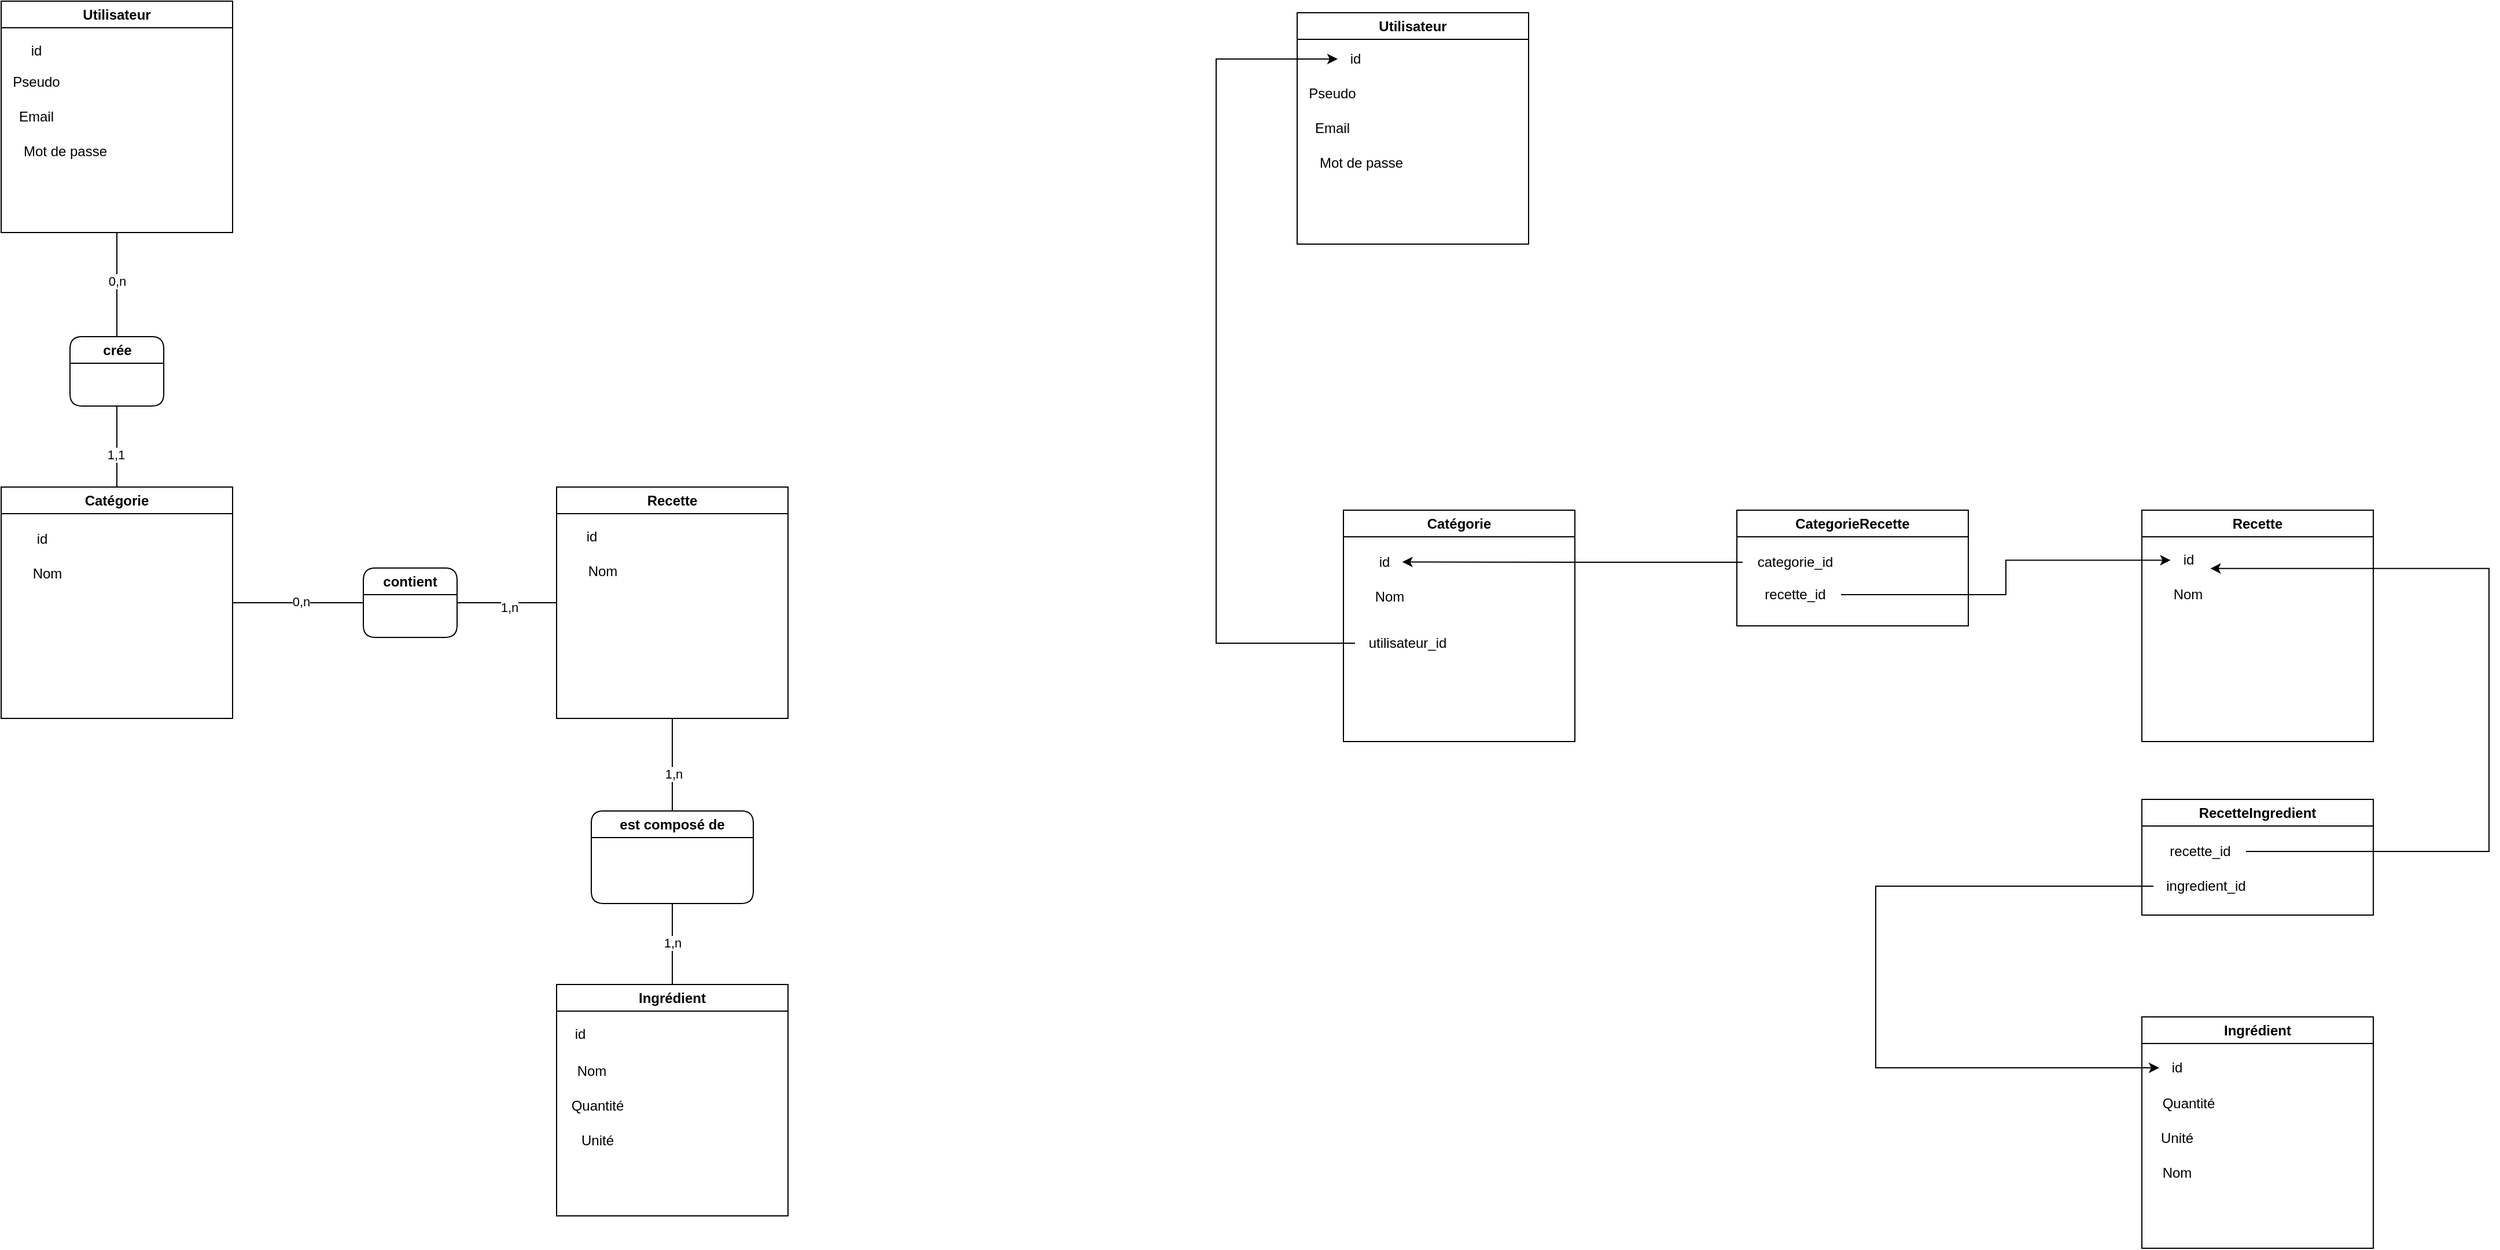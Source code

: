 <mxfile version="21.6.6" type="device">
  <diagram name="Page-1" id="_dvXGfb29JDtZ3oWXpdX">
    <mxGraphModel dx="1562" dy="1664" grid="1" gridSize="10" guides="1" tooltips="1" connect="1" arrows="1" fold="1" page="1" pageScale="1" pageWidth="583" pageHeight="827" math="0" shadow="0">
      <root>
        <mxCell id="0" />
        <mxCell id="1" parent="0" />
        <mxCell id="wzmLlQwzgpNU3i6aqP-N-2" value="Catégorie" style="swimlane;whiteSpace=wrap;html=1;startSize=23;" vertex="1" parent="1">
          <mxGeometry x="60" y="310" width="200" height="200" as="geometry" />
        </mxCell>
        <mxCell id="wzmLlQwzgpNU3i6aqP-N-22" value="Nom" style="text;html=1;strokeColor=none;fillColor=none;align=center;verticalAlign=middle;whiteSpace=wrap;rounded=0;" vertex="1" parent="wzmLlQwzgpNU3i6aqP-N-2">
          <mxGeometry x="10" y="60" width="60" height="30" as="geometry" />
        </mxCell>
        <mxCell id="wzmLlQwzgpNU3i6aqP-N-90" value="id" style="text;html=1;align=center;verticalAlign=middle;resizable=0;points=[];autosize=1;strokeColor=none;fillColor=none;" vertex="1" parent="wzmLlQwzgpNU3i6aqP-N-2">
          <mxGeometry x="20" y="30" width="30" height="30" as="geometry" />
        </mxCell>
        <mxCell id="wzmLlQwzgpNU3i6aqP-N-3" value="Recette" style="swimlane;whiteSpace=wrap;html=1;startSize=23;" vertex="1" parent="1">
          <mxGeometry x="540" y="310" width="200" height="200" as="geometry" />
        </mxCell>
        <mxCell id="wzmLlQwzgpNU3i6aqP-N-23" value="Nom" style="text;html=1;strokeColor=none;fillColor=none;align=center;verticalAlign=middle;whiteSpace=wrap;rounded=0;" vertex="1" parent="wzmLlQwzgpNU3i6aqP-N-3">
          <mxGeometry x="10" y="58" width="60" height="30" as="geometry" />
        </mxCell>
        <mxCell id="wzmLlQwzgpNU3i6aqP-N-5" style="edgeStyle=orthogonalEdgeStyle;rounded=0;orthogonalLoop=1;jettySize=auto;html=1;entryX=0;entryY=0.5;entryDx=0;entryDy=0;endArrow=none;endFill=0;" edge="1" parent="1" source="wzmLlQwzgpNU3i6aqP-N-4" target="wzmLlQwzgpNU3i6aqP-N-3">
          <mxGeometry relative="1" as="geometry" />
        </mxCell>
        <mxCell id="wzmLlQwzgpNU3i6aqP-N-36" value="1,n" style="edgeLabel;html=1;align=center;verticalAlign=middle;resizable=0;points=[];" vertex="1" connectable="0" parent="wzmLlQwzgpNU3i6aqP-N-5">
          <mxGeometry x="0.113" y="-2" relative="1" as="geometry">
            <mxPoint x="-3" y="2" as="offset" />
          </mxGeometry>
        </mxCell>
        <mxCell id="wzmLlQwzgpNU3i6aqP-N-6" style="edgeStyle=orthogonalEdgeStyle;rounded=0;orthogonalLoop=1;jettySize=auto;html=1;entryX=1;entryY=0.5;entryDx=0;entryDy=0;endArrow=none;endFill=0;" edge="1" parent="1" source="wzmLlQwzgpNU3i6aqP-N-4" target="wzmLlQwzgpNU3i6aqP-N-2">
          <mxGeometry relative="1" as="geometry" />
        </mxCell>
        <mxCell id="wzmLlQwzgpNU3i6aqP-N-37" value="0,n" style="edgeLabel;html=1;align=center;verticalAlign=middle;resizable=0;points=[];" vertex="1" connectable="0" parent="wzmLlQwzgpNU3i6aqP-N-6">
          <mxGeometry x="-0.044" y="-1" relative="1" as="geometry">
            <mxPoint as="offset" />
          </mxGeometry>
        </mxCell>
        <mxCell id="wzmLlQwzgpNU3i6aqP-N-4" value="contient" style="swimlane;whiteSpace=wrap;html=1;rounded=1;startSize=23;" vertex="1" parent="1">
          <mxGeometry x="373" y="380" width="81" height="60" as="geometry" />
        </mxCell>
        <mxCell id="wzmLlQwzgpNU3i6aqP-N-7" value="Ingrédient" style="swimlane;whiteSpace=wrap;html=1;" vertex="1" parent="1">
          <mxGeometry x="540" y="740" width="200" height="200" as="geometry" />
        </mxCell>
        <mxCell id="wzmLlQwzgpNU3i6aqP-N-27" value="Nom" style="text;html=1;align=center;verticalAlign=middle;resizable=0;points=[];autosize=1;strokeColor=none;fillColor=none;" vertex="1" parent="wzmLlQwzgpNU3i6aqP-N-7">
          <mxGeometry x="5" y="60" width="50" height="30" as="geometry" />
        </mxCell>
        <mxCell id="wzmLlQwzgpNU3i6aqP-N-63" value="Quantité" style="text;html=1;align=center;verticalAlign=middle;resizable=0;points=[];autosize=1;strokeColor=none;fillColor=none;" vertex="1" parent="wzmLlQwzgpNU3i6aqP-N-7">
          <mxGeometry y="90" width="70" height="30" as="geometry" />
        </mxCell>
        <mxCell id="wzmLlQwzgpNU3i6aqP-N-64" value="Unité" style="text;html=1;align=center;verticalAlign=middle;resizable=0;points=[];autosize=1;strokeColor=none;fillColor=none;" vertex="1" parent="wzmLlQwzgpNU3i6aqP-N-7">
          <mxGeometry x="10" y="120" width="50" height="30" as="geometry" />
        </mxCell>
        <mxCell id="wzmLlQwzgpNU3i6aqP-N-10" style="edgeStyle=orthogonalEdgeStyle;rounded=0;orthogonalLoop=1;jettySize=auto;html=1;endArrow=none;endFill=0;" edge="1" parent="1" source="wzmLlQwzgpNU3i6aqP-N-8" target="wzmLlQwzgpNU3i6aqP-N-7">
          <mxGeometry relative="1" as="geometry" />
        </mxCell>
        <mxCell id="wzmLlQwzgpNU3i6aqP-N-41" value="1,n" style="edgeLabel;html=1;align=center;verticalAlign=middle;resizable=0;points=[];" vertex="1" connectable="0" parent="wzmLlQwzgpNU3i6aqP-N-10">
          <mxGeometry x="0.203" y="3" relative="1" as="geometry">
            <mxPoint x="-3" y="-8" as="offset" />
          </mxGeometry>
        </mxCell>
        <mxCell id="wzmLlQwzgpNU3i6aqP-N-16" style="edgeStyle=orthogonalEdgeStyle;rounded=0;orthogonalLoop=1;jettySize=auto;html=1;entryX=0.5;entryY=1;entryDx=0;entryDy=0;endArrow=none;endFill=0;" edge="1" parent="1" source="wzmLlQwzgpNU3i6aqP-N-8" target="wzmLlQwzgpNU3i6aqP-N-3">
          <mxGeometry relative="1" as="geometry" />
        </mxCell>
        <mxCell id="wzmLlQwzgpNU3i6aqP-N-40" value="1,n" style="edgeLabel;html=1;align=center;verticalAlign=middle;resizable=0;points=[];" vertex="1" connectable="0" parent="wzmLlQwzgpNU3i6aqP-N-16">
          <mxGeometry x="-0.189" y="-2" relative="1" as="geometry">
            <mxPoint x="-1" as="offset" />
          </mxGeometry>
        </mxCell>
        <mxCell id="wzmLlQwzgpNU3i6aqP-N-8" value="est composé de" style="swimlane;whiteSpace=wrap;html=1;rounded=1;startSize=23;" vertex="1" parent="1">
          <mxGeometry x="570" y="590" width="140" height="80" as="geometry" />
        </mxCell>
        <mxCell id="wzmLlQwzgpNU3i6aqP-N-11" value="Utilisateur" style="swimlane;whiteSpace=wrap;html=1;" vertex="1" parent="1">
          <mxGeometry x="60" y="-110" width="200" height="200" as="geometry" />
        </mxCell>
        <mxCell id="wzmLlQwzgpNU3i6aqP-N-34" value="Email" style="text;html=1;align=center;verticalAlign=middle;resizable=0;points=[];autosize=1;strokeColor=none;fillColor=none;" vertex="1" parent="wzmLlQwzgpNU3i6aqP-N-11">
          <mxGeometry x="5" y="85" width="50" height="30" as="geometry" />
        </mxCell>
        <mxCell id="wzmLlQwzgpNU3i6aqP-N-33" value="Pseudo" style="text;html=1;align=center;verticalAlign=middle;resizable=0;points=[];autosize=1;strokeColor=none;fillColor=none;" vertex="1" parent="wzmLlQwzgpNU3i6aqP-N-11">
          <mxGeometry y="55" width="60" height="30" as="geometry" />
        </mxCell>
        <mxCell id="wzmLlQwzgpNU3i6aqP-N-35" value="Mot de passe" style="text;html=1;align=center;verticalAlign=middle;resizable=0;points=[];autosize=1;strokeColor=none;fillColor=none;" vertex="1" parent="wzmLlQwzgpNU3i6aqP-N-11">
          <mxGeometry x="5" y="115" width="100" height="30" as="geometry" />
        </mxCell>
        <mxCell id="wzmLlQwzgpNU3i6aqP-N-14" style="edgeStyle=orthogonalEdgeStyle;rounded=0;orthogonalLoop=1;jettySize=auto;html=1;entryX=0.5;entryY=1;entryDx=0;entryDy=0;endArrow=none;endFill=0;" edge="1" parent="1" source="wzmLlQwzgpNU3i6aqP-N-13" target="wzmLlQwzgpNU3i6aqP-N-11">
          <mxGeometry relative="1" as="geometry" />
        </mxCell>
        <mxCell id="wzmLlQwzgpNU3i6aqP-N-38" value="0,n" style="edgeLabel;html=1;align=center;verticalAlign=middle;resizable=0;points=[];" vertex="1" connectable="0" parent="wzmLlQwzgpNU3i6aqP-N-14">
          <mxGeometry x="0.07" relative="1" as="geometry">
            <mxPoint as="offset" />
          </mxGeometry>
        </mxCell>
        <mxCell id="wzmLlQwzgpNU3i6aqP-N-15" style="edgeStyle=orthogonalEdgeStyle;rounded=0;orthogonalLoop=1;jettySize=auto;html=1;entryX=0.5;entryY=0;entryDx=0;entryDy=0;endArrow=none;endFill=0;" edge="1" parent="1" source="wzmLlQwzgpNU3i6aqP-N-13" target="wzmLlQwzgpNU3i6aqP-N-2">
          <mxGeometry relative="1" as="geometry" />
        </mxCell>
        <mxCell id="wzmLlQwzgpNU3i6aqP-N-39" value="1,1" style="edgeLabel;html=1;align=center;verticalAlign=middle;resizable=0;points=[];" vertex="1" connectable="0" parent="wzmLlQwzgpNU3i6aqP-N-15">
          <mxGeometry x="0.196" y="-1" relative="1" as="geometry">
            <mxPoint as="offset" />
          </mxGeometry>
        </mxCell>
        <mxCell id="wzmLlQwzgpNU3i6aqP-N-13" value="crée" style="swimlane;whiteSpace=wrap;html=1;rounded=1;startSize=23;" vertex="1" parent="1">
          <mxGeometry x="119.5" y="180" width="81" height="60" as="geometry" />
        </mxCell>
        <mxCell id="wzmLlQwzgpNU3i6aqP-N-89" value="id" style="text;html=1;align=center;verticalAlign=middle;resizable=0;points=[];autosize=1;strokeColor=none;fillColor=none;" vertex="1" parent="1">
          <mxGeometry x="75" y="-82" width="30" height="30" as="geometry" />
        </mxCell>
        <mxCell id="wzmLlQwzgpNU3i6aqP-N-91" value="id" style="text;html=1;align=center;verticalAlign=middle;resizable=0;points=[];autosize=1;strokeColor=none;fillColor=none;" vertex="1" parent="1">
          <mxGeometry x="555" y="338" width="30" height="30" as="geometry" />
        </mxCell>
        <mxCell id="wzmLlQwzgpNU3i6aqP-N-92" value="id" style="text;html=1;align=center;verticalAlign=middle;resizable=0;points=[];autosize=1;strokeColor=none;fillColor=none;" vertex="1" parent="1">
          <mxGeometry x="545" y="768" width="30" height="30" as="geometry" />
        </mxCell>
        <mxCell id="wzmLlQwzgpNU3i6aqP-N-93" value="Utilisateur" style="swimlane;whiteSpace=wrap;html=1;" vertex="1" parent="1">
          <mxGeometry x="1180" y="-100" width="200" height="200" as="geometry" />
        </mxCell>
        <mxCell id="wzmLlQwzgpNU3i6aqP-N-94" value="Email" style="text;html=1;align=center;verticalAlign=middle;resizable=0;points=[];autosize=1;strokeColor=none;fillColor=none;" vertex="1" parent="wzmLlQwzgpNU3i6aqP-N-93">
          <mxGeometry x="5" y="85" width="50" height="30" as="geometry" />
        </mxCell>
        <mxCell id="wzmLlQwzgpNU3i6aqP-N-95" value="Pseudo" style="text;html=1;align=center;verticalAlign=middle;resizable=0;points=[];autosize=1;strokeColor=none;fillColor=none;" vertex="1" parent="wzmLlQwzgpNU3i6aqP-N-93">
          <mxGeometry y="55" width="60" height="30" as="geometry" />
        </mxCell>
        <mxCell id="wzmLlQwzgpNU3i6aqP-N-96" value="Mot de passe" style="text;html=1;align=center;verticalAlign=middle;resizable=0;points=[];autosize=1;strokeColor=none;fillColor=none;" vertex="1" parent="wzmLlQwzgpNU3i6aqP-N-93">
          <mxGeometry x="5" y="115" width="100" height="30" as="geometry" />
        </mxCell>
        <mxCell id="wzmLlQwzgpNU3i6aqP-N-120" value="id" style="text;html=1;align=center;verticalAlign=middle;resizable=0;points=[];autosize=1;strokeColor=none;fillColor=none;" vertex="1" parent="wzmLlQwzgpNU3i6aqP-N-93">
          <mxGeometry x="35" y="25" width="30" height="30" as="geometry" />
        </mxCell>
        <mxCell id="wzmLlQwzgpNU3i6aqP-N-97" value="Catégorie" style="swimlane;whiteSpace=wrap;html=1;startSize=23;" vertex="1" parent="1">
          <mxGeometry x="1220" y="330" width="200" height="200" as="geometry" />
        </mxCell>
        <mxCell id="wzmLlQwzgpNU3i6aqP-N-98" value="Nom" style="text;html=1;strokeColor=none;fillColor=none;align=center;verticalAlign=middle;whiteSpace=wrap;rounded=0;" vertex="1" parent="wzmLlQwzgpNU3i6aqP-N-97">
          <mxGeometry x="10" y="60" width="60" height="30" as="geometry" />
        </mxCell>
        <mxCell id="wzmLlQwzgpNU3i6aqP-N-118" value="utilisateur_id" style="text;html=1;align=center;verticalAlign=middle;resizable=0;points=[];autosize=1;strokeColor=none;fillColor=none;" vertex="1" parent="wzmLlQwzgpNU3i6aqP-N-97">
          <mxGeometry x="10" y="100" width="90" height="30" as="geometry" />
        </mxCell>
        <mxCell id="wzmLlQwzgpNU3i6aqP-N-122" value="id" style="text;html=1;align=center;verticalAlign=middle;resizable=0;points=[];autosize=1;strokeColor=none;fillColor=none;" vertex="1" parent="wzmLlQwzgpNU3i6aqP-N-97">
          <mxGeometry x="20" y="30" width="30" height="30" as="geometry" />
        </mxCell>
        <mxCell id="wzmLlQwzgpNU3i6aqP-N-100" value="Recette" style="swimlane;whiteSpace=wrap;html=1;startSize=23;" vertex="1" parent="1">
          <mxGeometry x="1910" y="330" width="200" height="200" as="geometry" />
        </mxCell>
        <mxCell id="wzmLlQwzgpNU3i6aqP-N-101" value="Nom" style="text;html=1;strokeColor=none;fillColor=none;align=center;verticalAlign=middle;whiteSpace=wrap;rounded=0;" vertex="1" parent="wzmLlQwzgpNU3i6aqP-N-100">
          <mxGeometry x="10" y="58" width="60" height="30" as="geometry" />
        </mxCell>
        <mxCell id="wzmLlQwzgpNU3i6aqP-N-124" value="id" style="text;html=1;align=center;verticalAlign=middle;resizable=0;points=[];autosize=1;strokeColor=none;fillColor=none;" vertex="1" parent="wzmLlQwzgpNU3i6aqP-N-100">
          <mxGeometry x="25" y="28" width="30" height="30" as="geometry" />
        </mxCell>
        <mxCell id="wzmLlQwzgpNU3i6aqP-N-102" value="Ingrédient" style="swimlane;whiteSpace=wrap;html=1;" vertex="1" parent="1">
          <mxGeometry x="1910" y="768" width="200" height="200" as="geometry" />
        </mxCell>
        <mxCell id="wzmLlQwzgpNU3i6aqP-N-103" value="Nom" style="text;html=1;align=center;verticalAlign=middle;resizable=0;points=[];autosize=1;strokeColor=none;fillColor=none;" vertex="1" parent="wzmLlQwzgpNU3i6aqP-N-102">
          <mxGeometry x="5" y="120" width="50" height="30" as="geometry" />
        </mxCell>
        <mxCell id="wzmLlQwzgpNU3i6aqP-N-104" value="Quantité" style="text;html=1;align=center;verticalAlign=middle;resizable=0;points=[];autosize=1;strokeColor=none;fillColor=none;" vertex="1" parent="wzmLlQwzgpNU3i6aqP-N-102">
          <mxGeometry x="5" y="60" width="70" height="30" as="geometry" />
        </mxCell>
        <mxCell id="wzmLlQwzgpNU3i6aqP-N-105" value="Unité" style="text;html=1;align=center;verticalAlign=middle;resizable=0;points=[];autosize=1;strokeColor=none;fillColor=none;" vertex="1" parent="wzmLlQwzgpNU3i6aqP-N-102">
          <mxGeometry x="5" y="90" width="50" height="30" as="geometry" />
        </mxCell>
        <mxCell id="wzmLlQwzgpNU3i6aqP-N-108" value="id" style="text;html=1;align=center;verticalAlign=middle;resizable=0;points=[];autosize=1;strokeColor=none;fillColor=none;" vertex="1" parent="wzmLlQwzgpNU3i6aqP-N-102">
          <mxGeometry x="15" y="29" width="30" height="30" as="geometry" />
        </mxCell>
        <mxCell id="wzmLlQwzgpNU3i6aqP-N-121" value="" style="edgeStyle=orthogonalEdgeStyle;rounded=0;orthogonalLoop=1;jettySize=auto;html=1;" edge="1" parent="1" source="wzmLlQwzgpNU3i6aqP-N-118" target="wzmLlQwzgpNU3i6aqP-N-120">
          <mxGeometry relative="1" as="geometry">
            <Array as="points">
              <mxPoint x="1110" y="445" />
              <mxPoint x="1110" y="-60" />
            </Array>
          </mxGeometry>
        </mxCell>
        <mxCell id="wzmLlQwzgpNU3i6aqP-N-125" value="CategorieRecette" style="swimlane;whiteSpace=wrap;html=1;" vertex="1" parent="1">
          <mxGeometry x="1560" y="330" width="200" height="100" as="geometry" />
        </mxCell>
        <mxCell id="wzmLlQwzgpNU3i6aqP-N-129" value="categorie_id" style="text;html=1;align=center;verticalAlign=middle;resizable=0;points=[];autosize=1;strokeColor=none;fillColor=none;" vertex="1" parent="wzmLlQwzgpNU3i6aqP-N-125">
          <mxGeometry x="5" y="30" width="90" height="30" as="geometry" />
        </mxCell>
        <mxCell id="wzmLlQwzgpNU3i6aqP-N-130" value="recette_id" style="text;html=1;align=center;verticalAlign=middle;resizable=0;points=[];autosize=1;strokeColor=none;fillColor=none;" vertex="1" parent="wzmLlQwzgpNU3i6aqP-N-125">
          <mxGeometry x="10" y="58" width="80" height="30" as="geometry" />
        </mxCell>
        <mxCell id="wzmLlQwzgpNU3i6aqP-N-131" style="edgeStyle=orthogonalEdgeStyle;rounded=0;orthogonalLoop=1;jettySize=auto;html=1;entryX=1.027;entryY=0.493;entryDx=0;entryDy=0;entryPerimeter=0;" edge="1" parent="1" source="wzmLlQwzgpNU3i6aqP-N-129" target="wzmLlQwzgpNU3i6aqP-N-122">
          <mxGeometry relative="1" as="geometry" />
        </mxCell>
        <mxCell id="wzmLlQwzgpNU3i6aqP-N-132" style="edgeStyle=orthogonalEdgeStyle;rounded=0;orthogonalLoop=1;jettySize=auto;html=1;entryX=-0.007;entryY=0.507;entryDx=0;entryDy=0;entryPerimeter=0;" edge="1" parent="1" source="wzmLlQwzgpNU3i6aqP-N-130" target="wzmLlQwzgpNU3i6aqP-N-124">
          <mxGeometry relative="1" as="geometry" />
        </mxCell>
        <mxCell id="wzmLlQwzgpNU3i6aqP-N-133" value="RecetteIngredient" style="swimlane;whiteSpace=wrap;html=1;" vertex="1" parent="1">
          <mxGeometry x="1910" y="580" width="200" height="100" as="geometry" />
        </mxCell>
        <mxCell id="wzmLlQwzgpNU3i6aqP-N-134" value="recette_id" style="text;html=1;align=center;verticalAlign=middle;resizable=0;points=[];autosize=1;strokeColor=none;fillColor=none;" vertex="1" parent="wzmLlQwzgpNU3i6aqP-N-133">
          <mxGeometry x="10" y="30" width="80" height="30" as="geometry" />
        </mxCell>
        <mxCell id="wzmLlQwzgpNU3i6aqP-N-135" value="ingredient_id" style="text;html=1;align=center;verticalAlign=middle;resizable=0;points=[];autosize=1;strokeColor=none;fillColor=none;" vertex="1" parent="wzmLlQwzgpNU3i6aqP-N-133">
          <mxGeometry x="10" y="60" width="90" height="30" as="geometry" />
        </mxCell>
        <mxCell id="wzmLlQwzgpNU3i6aqP-N-136" style="edgeStyle=orthogonalEdgeStyle;rounded=0;orthogonalLoop=1;jettySize=auto;html=1;entryX=1.14;entryY=0.747;entryDx=0;entryDy=0;entryPerimeter=0;" edge="1" parent="1" source="wzmLlQwzgpNU3i6aqP-N-134" target="wzmLlQwzgpNU3i6aqP-N-124">
          <mxGeometry relative="1" as="geometry">
            <Array as="points">
              <mxPoint x="2210" y="625" />
              <mxPoint x="2210" y="380" />
            </Array>
          </mxGeometry>
        </mxCell>
        <mxCell id="wzmLlQwzgpNU3i6aqP-N-137" style="edgeStyle=orthogonalEdgeStyle;rounded=0;orthogonalLoop=1;jettySize=auto;html=1;" edge="1" parent="1" source="wzmLlQwzgpNU3i6aqP-N-135" target="wzmLlQwzgpNU3i6aqP-N-108">
          <mxGeometry relative="1" as="geometry">
            <Array as="points">
              <mxPoint x="1680" y="655" />
              <mxPoint x="1680" y="812" />
            </Array>
          </mxGeometry>
        </mxCell>
      </root>
    </mxGraphModel>
  </diagram>
</mxfile>
